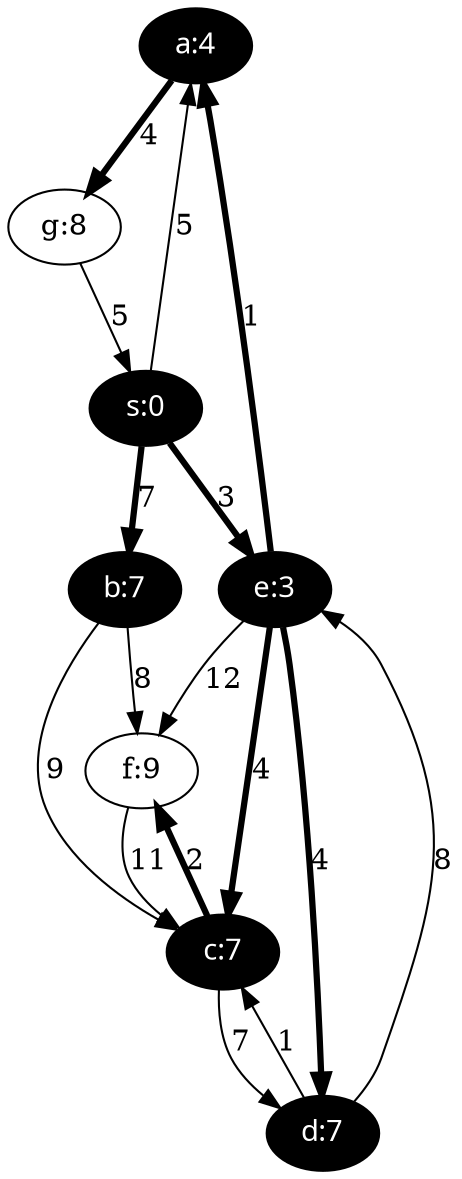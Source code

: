 Digraph {
a [ label="a:4" fontcolor=white style=filled fontname="time-bold" fillcolor=black ];
b [ label="b:7" fontcolor=white style=filled fontname="time-bold" fillcolor=black ];
c [ label="c:7" fontcolor=white style=filled fontname="time-bold" fillcolor=black ];
d [ label="d:7" fontcolor=white style=filled fontname="time-bold" fillcolor=black ];
e [ label="e:3" fontcolor=white style=filled fontname="time-bold" fillcolor=black ];
f [ label="f:9" ];
g [ label="g:8" ];
s [ label="s:0" fontcolor=white style=filled fontname="time-bold" fillcolor=black ];
a->g[label="4", penwidth=3];
b->c[label="9", penwidth=1];
b->f[label="8", penwidth=1];
c->d[label="7", penwidth=1];
c->f[label="2", penwidth=3];
d->e[label="8", penwidth=1];
d->c[label="1", penwidth=1];
e->a[label="1", penwidth=3];
e->c[label="4", penwidth=3];
e->d[label="4", penwidth=3];
e->f[label="12", penwidth=1];
f->c[label="11", penwidth=1];
g->s[label="5", penwidth=1];
s->a[label="5", penwidth=1];
s->b[label="7", penwidth=3];
s->e[label="3", penwidth=3];
}
